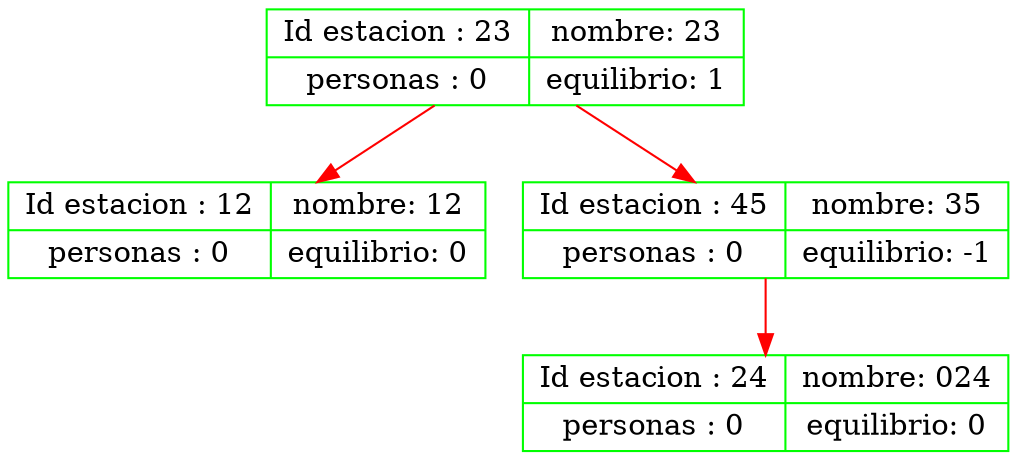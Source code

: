 digraph g { 
nod12 [shape=record ,color="green", label= " { Id estacion : 12 |  personas : 0 } | { nombre: 12| equilibrio: 0 }  "] ; 
nod23 [shape=record ,color="green", label= " { Id estacion : 23 |  personas : 0 } | { nombre: 23| equilibrio: 1 }  "] ; 
nod24 [shape=record ,color="green", label= " { Id estacion : 24 |  personas : 0 } | { nombre: 024| equilibrio: 0 }  "] ; 
nod45 [shape=record ,color="green", label= " { Id estacion : 45 |  personas : 0 } | { nombre: 35| equilibrio: -1 }  "] ; 

nod23 -> nod12 [color = red] ; 
nod23 -> nod45 [color = red] ; 
nod45 -> nod24 [color = red] ; 

} 
